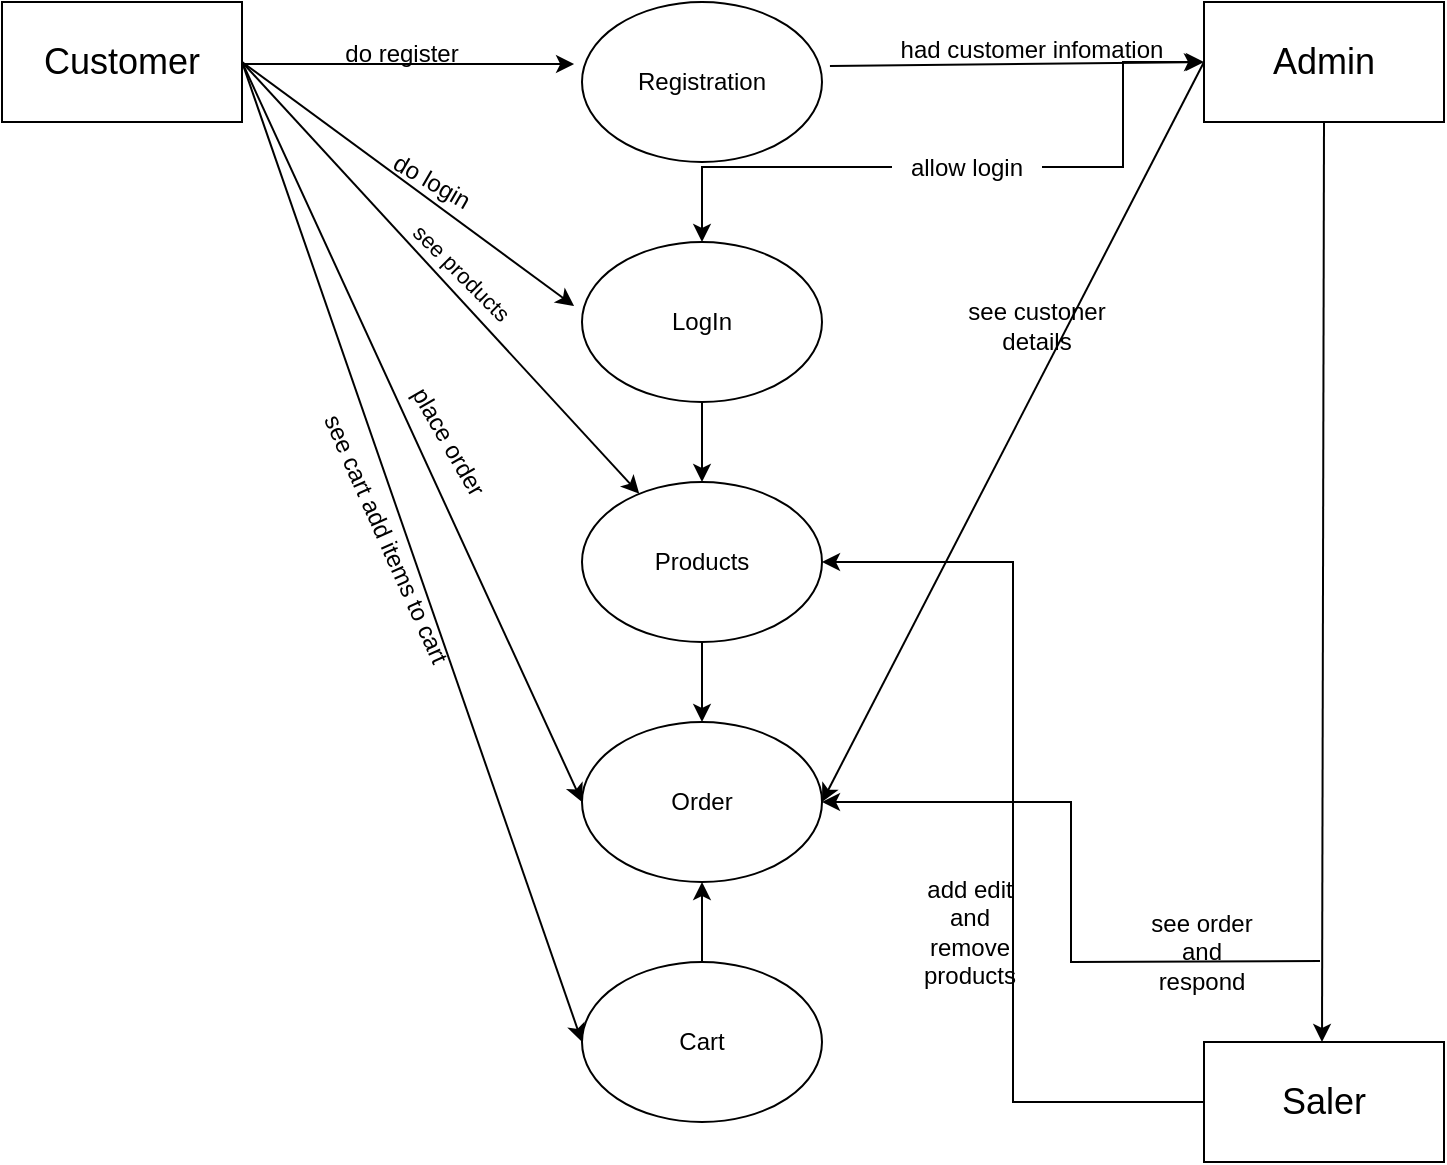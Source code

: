 <mxfile version="24.3.1" type="device">
  <diagram name="Page-1" id="7Z9n95kimiWt8wUi85Q_">
    <mxGraphModel dx="1434" dy="772" grid="1" gridSize="10" guides="1" tooltips="1" connect="1" arrows="1" fold="1" page="1" pageScale="1" pageWidth="850" pageHeight="1100" math="0" shadow="0">
      <root>
        <mxCell id="0" />
        <mxCell id="1" parent="0" />
        <mxCell id="LLJzu3yM0G75FeSDuMVk-3" value="&lt;font style=&quot;font-size: 18px;&quot;&gt;Customer&lt;/font&gt;" style="rounded=0;whiteSpace=wrap;html=1;" vertex="1" parent="1">
          <mxGeometry x="40" y="40" width="120" height="60" as="geometry" />
        </mxCell>
        <mxCell id="LLJzu3yM0G75FeSDuMVk-5" value="Registration" style="ellipse;whiteSpace=wrap;html=1;" vertex="1" parent="1">
          <mxGeometry x="330" y="40" width="120" height="80" as="geometry" />
        </mxCell>
        <mxCell id="LLJzu3yM0G75FeSDuMVk-36" value="" style="edgeStyle=orthogonalEdgeStyle;rounded=0;orthogonalLoop=1;jettySize=auto;html=1;" edge="1" parent="1" source="LLJzu3yM0G75FeSDuMVk-6" target="LLJzu3yM0G75FeSDuMVk-20">
          <mxGeometry relative="1" as="geometry" />
        </mxCell>
        <mxCell id="LLJzu3yM0G75FeSDuMVk-6" value="LogIn" style="ellipse;whiteSpace=wrap;html=1;" vertex="1" parent="1">
          <mxGeometry x="330" y="160" width="120" height="80" as="geometry" />
        </mxCell>
        <mxCell id="LLJzu3yM0G75FeSDuMVk-7" value="Order" style="ellipse;whiteSpace=wrap;html=1;" vertex="1" parent="1">
          <mxGeometry x="330" y="400" width="120" height="80" as="geometry" />
        </mxCell>
        <mxCell id="LLJzu3yM0G75FeSDuMVk-38" value="" style="edgeStyle=orthogonalEdgeStyle;rounded=0;orthogonalLoop=1;jettySize=auto;html=1;" edge="1" parent="1" source="LLJzu3yM0G75FeSDuMVk-8" target="LLJzu3yM0G75FeSDuMVk-7">
          <mxGeometry relative="1" as="geometry" />
        </mxCell>
        <mxCell id="LLJzu3yM0G75FeSDuMVk-8" value="Cart" style="ellipse;whiteSpace=wrap;html=1;" vertex="1" parent="1">
          <mxGeometry x="330" y="520" width="120" height="80" as="geometry" />
        </mxCell>
        <mxCell id="LLJzu3yM0G75FeSDuMVk-41" value="" style="edgeStyle=orthogonalEdgeStyle;rounded=0;orthogonalLoop=1;jettySize=auto;html=1;entryX=1;entryY=0.5;entryDx=0;entryDy=0;" edge="1" parent="1" source="LLJzu3yM0G75FeSDuMVk-9" target="LLJzu3yM0G75FeSDuMVk-20">
          <mxGeometry relative="1" as="geometry">
            <mxPoint x="530" y="320" as="targetPoint" />
          </mxGeometry>
        </mxCell>
        <mxCell id="LLJzu3yM0G75FeSDuMVk-42" style="edgeStyle=orthogonalEdgeStyle;rounded=0;orthogonalLoop=1;jettySize=auto;html=1;entryX=1;entryY=0.5;entryDx=0;entryDy=0;" edge="1" parent="1" target="LLJzu3yM0G75FeSDuMVk-7">
          <mxGeometry relative="1" as="geometry">
            <mxPoint x="460.04" y="398.54" as="targetPoint" />
            <mxPoint x="699" y="519.5" as="sourcePoint" />
          </mxGeometry>
        </mxCell>
        <mxCell id="LLJzu3yM0G75FeSDuMVk-9" value="&lt;div&gt;&lt;span style=&quot;font-size: 18px;&quot;&gt;Saler&lt;/span&gt;&lt;/div&gt;" style="rounded=0;whiteSpace=wrap;html=1;" vertex="1" parent="1">
          <mxGeometry x="641" y="560" width="120" height="60" as="geometry" />
        </mxCell>
        <mxCell id="LLJzu3yM0G75FeSDuMVk-10" value="" style="endArrow=classic;html=1;rounded=0;entryX=-0.033;entryY=0.388;entryDx=0;entryDy=0;entryPerimeter=0;" edge="1" parent="1" target="LLJzu3yM0G75FeSDuMVk-5">
          <mxGeometry width="50" height="50" relative="1" as="geometry">
            <mxPoint x="160" y="71" as="sourcePoint" />
            <mxPoint x="450" y="310" as="targetPoint" />
            <Array as="points">
              <mxPoint x="160" y="71" />
            </Array>
          </mxGeometry>
        </mxCell>
        <mxCell id="LLJzu3yM0G75FeSDuMVk-11" value="" style="endArrow=classic;html=1;rounded=0;entryX=-0.033;entryY=0.4;entryDx=0;entryDy=0;entryPerimeter=0;" edge="1" parent="1" target="LLJzu3yM0G75FeSDuMVk-6">
          <mxGeometry width="50" height="50" relative="1" as="geometry">
            <mxPoint x="160" y="70" as="sourcePoint" />
            <mxPoint x="210" y="20" as="targetPoint" />
          </mxGeometry>
        </mxCell>
        <mxCell id="LLJzu3yM0G75FeSDuMVk-12" value="" style="endArrow=classic;html=1;rounded=0;entryX=0;entryY=0.5;entryDx=0;entryDy=0;exitX=1;exitY=0.5;exitDx=0;exitDy=0;" edge="1" parent="1" source="LLJzu3yM0G75FeSDuMVk-3" target="LLJzu3yM0G75FeSDuMVk-7">
          <mxGeometry width="50" height="50" relative="1" as="geometry">
            <mxPoint x="80" y="310" as="sourcePoint" />
            <mxPoint x="130" y="260" as="targetPoint" />
          </mxGeometry>
        </mxCell>
        <mxCell id="LLJzu3yM0G75FeSDuMVk-13" value="" style="endArrow=classic;html=1;rounded=0;entryX=0;entryY=0.5;entryDx=0;entryDy=0;exitX=1;exitY=0.5;exitDx=0;exitDy=0;" edge="1" parent="1" source="LLJzu3yM0G75FeSDuMVk-3" target="LLJzu3yM0G75FeSDuMVk-8">
          <mxGeometry width="50" height="50" relative="1" as="geometry">
            <mxPoint x="60" y="250" as="sourcePoint" />
            <mxPoint x="110" y="200" as="targetPoint" />
          </mxGeometry>
        </mxCell>
        <mxCell id="LLJzu3yM0G75FeSDuMVk-14" value="&lt;font style=&quot;font-size: 18px;&quot;&gt;Admin&lt;/font&gt;" style="rounded=0;whiteSpace=wrap;html=1;" vertex="1" parent="1">
          <mxGeometry x="641" y="40" width="120" height="60" as="geometry" />
        </mxCell>
        <mxCell id="LLJzu3yM0G75FeSDuMVk-15" value="" style="endArrow=classic;html=1;rounded=0;exitX=0;exitY=0.5;exitDx=0;exitDy=0;entryX=1;entryY=0.5;entryDx=0;entryDy=0;" edge="1" parent="1" source="LLJzu3yM0G75FeSDuMVk-14" target="LLJzu3yM0G75FeSDuMVk-7">
          <mxGeometry width="50" height="50" relative="1" as="geometry">
            <mxPoint x="400" y="370" as="sourcePoint" />
            <mxPoint x="450" y="320" as="targetPoint" />
          </mxGeometry>
        </mxCell>
        <mxCell id="LLJzu3yM0G75FeSDuMVk-16" value="" style="endArrow=classic;html=1;rounded=0;exitX=0.5;exitY=1;exitDx=0;exitDy=0;" edge="1" parent="1" source="LLJzu3yM0G75FeSDuMVk-14">
          <mxGeometry width="50" height="50" relative="1" as="geometry">
            <mxPoint x="650" y="610" as="sourcePoint" />
            <mxPoint x="700" y="560" as="targetPoint" />
          </mxGeometry>
        </mxCell>
        <mxCell id="LLJzu3yM0G75FeSDuMVk-17" value="do register" style="text;html=1;align=center;verticalAlign=middle;whiteSpace=wrap;rounded=0;" vertex="1" parent="1">
          <mxGeometry x="210" y="51" width="60" height="30" as="geometry" />
        </mxCell>
        <mxCell id="LLJzu3yM0G75FeSDuMVk-18" value="do login" style="text;html=1;align=center;verticalAlign=middle;whiteSpace=wrap;rounded=0;rotation=30;" vertex="1" parent="1">
          <mxGeometry x="220" y="110" width="70" height="40" as="geometry" />
        </mxCell>
        <mxCell id="LLJzu3yM0G75FeSDuMVk-19" value="place order" style="text;html=1;align=center;verticalAlign=middle;whiteSpace=wrap;rounded=0;rotation=60;" vertex="1" parent="1">
          <mxGeometry x="209.38" y="240.23" width="107.5" height="40" as="geometry" />
        </mxCell>
        <mxCell id="LLJzu3yM0G75FeSDuMVk-37" value="" style="edgeStyle=orthogonalEdgeStyle;rounded=0;orthogonalLoop=1;jettySize=auto;html=1;" edge="1" parent="1" source="LLJzu3yM0G75FeSDuMVk-20" target="LLJzu3yM0G75FeSDuMVk-7">
          <mxGeometry relative="1" as="geometry" />
        </mxCell>
        <mxCell id="LLJzu3yM0G75FeSDuMVk-20" value="Products" style="ellipse;whiteSpace=wrap;html=1;" vertex="1" parent="1">
          <mxGeometry x="330" y="280" width="120" height="80" as="geometry" />
        </mxCell>
        <mxCell id="LLJzu3yM0G75FeSDuMVk-22" value="" style="endArrow=classic;html=1;rounded=0;exitX=1;exitY=0.5;exitDx=0;exitDy=0;" edge="1" parent="1" source="LLJzu3yM0G75FeSDuMVk-3" target="LLJzu3yM0G75FeSDuMVk-20">
          <mxGeometry width="50" height="50" relative="1" as="geometry">
            <mxPoint x="110" y="320" as="sourcePoint" />
            <mxPoint x="160" y="270" as="targetPoint" />
          </mxGeometry>
        </mxCell>
        <mxCell id="LLJzu3yM0G75FeSDuMVk-24" value="see products" style="edgeLabel;html=1;align=center;verticalAlign=middle;resizable=0;points=[];rotation=45;" vertex="1" connectable="0" parent="LLJzu3yM0G75FeSDuMVk-22">
          <mxGeometry x="-0.157" y="4" relative="1" as="geometry">
            <mxPoint x="23" y="16" as="offset" />
          </mxGeometry>
        </mxCell>
        <mxCell id="LLJzu3yM0G75FeSDuMVk-25" value="see cart add items to cart" style="text;html=1;align=center;verticalAlign=middle;whiteSpace=wrap;rounded=0;rotation=66;" vertex="1" parent="1">
          <mxGeometry x="156.59" y="295.52" width="149.69" height="25.57" as="geometry" />
        </mxCell>
        <mxCell id="LLJzu3yM0G75FeSDuMVk-29" value="see custoner details" style="text;html=1;align=center;verticalAlign=middle;whiteSpace=wrap;rounded=0;rotation=0;" vertex="1" parent="1">
          <mxGeometry x="510" y="179" width="95" height="45" as="geometry" />
        </mxCell>
        <mxCell id="LLJzu3yM0G75FeSDuMVk-30" value="" style="endArrow=classic;html=1;rounded=0;exitX=1.033;exitY=0.4;exitDx=0;exitDy=0;exitPerimeter=0;" edge="1" parent="1" source="LLJzu3yM0G75FeSDuMVk-5">
          <mxGeometry width="50" height="50" relative="1" as="geometry">
            <mxPoint x="40" y="500" as="sourcePoint" />
            <mxPoint x="640" y="70" as="targetPoint" />
          </mxGeometry>
        </mxCell>
        <mxCell id="LLJzu3yM0G75FeSDuMVk-32" value="had customer infomation" style="text;html=1;align=center;verticalAlign=middle;whiteSpace=wrap;rounded=0;" vertex="1" parent="1">
          <mxGeometry x="485" y="49" width="140" height="30" as="geometry" />
        </mxCell>
        <mxCell id="LLJzu3yM0G75FeSDuMVk-35" value="" style="edgeStyle=orthogonalEdgeStyle;rounded=0;orthogonalLoop=1;jettySize=auto;html=1;" edge="1" parent="1" source="LLJzu3yM0G75FeSDuMVk-33" target="LLJzu3yM0G75FeSDuMVk-6">
          <mxGeometry relative="1" as="geometry" />
        </mxCell>
        <mxCell id="LLJzu3yM0G75FeSDuMVk-39" value="" style="edgeStyle=orthogonalEdgeStyle;rounded=0;orthogonalLoop=1;jettySize=auto;html=1;" edge="1" parent="1" source="LLJzu3yM0G75FeSDuMVk-33" target="LLJzu3yM0G75FeSDuMVk-14">
          <mxGeometry relative="1" as="geometry" />
        </mxCell>
        <mxCell id="LLJzu3yM0G75FeSDuMVk-33" value="allow login" style="text;html=1;align=center;verticalAlign=middle;whiteSpace=wrap;rounded=0;" vertex="1" parent="1">
          <mxGeometry x="485" y="100" width="75" height="45" as="geometry" />
        </mxCell>
        <mxCell id="LLJzu3yM0G75FeSDuMVk-43" value="add edit and remove products" style="text;html=1;align=center;verticalAlign=middle;whiteSpace=wrap;rounded=0;" vertex="1" parent="1">
          <mxGeometry x="494" y="460" width="60" height="90" as="geometry" />
        </mxCell>
        <mxCell id="LLJzu3yM0G75FeSDuMVk-45" value="see order and respond" style="text;html=1;align=center;verticalAlign=middle;whiteSpace=wrap;rounded=0;" vertex="1" parent="1">
          <mxGeometry x="610" y="500" width="60" height="30" as="geometry" />
        </mxCell>
      </root>
    </mxGraphModel>
  </diagram>
</mxfile>
